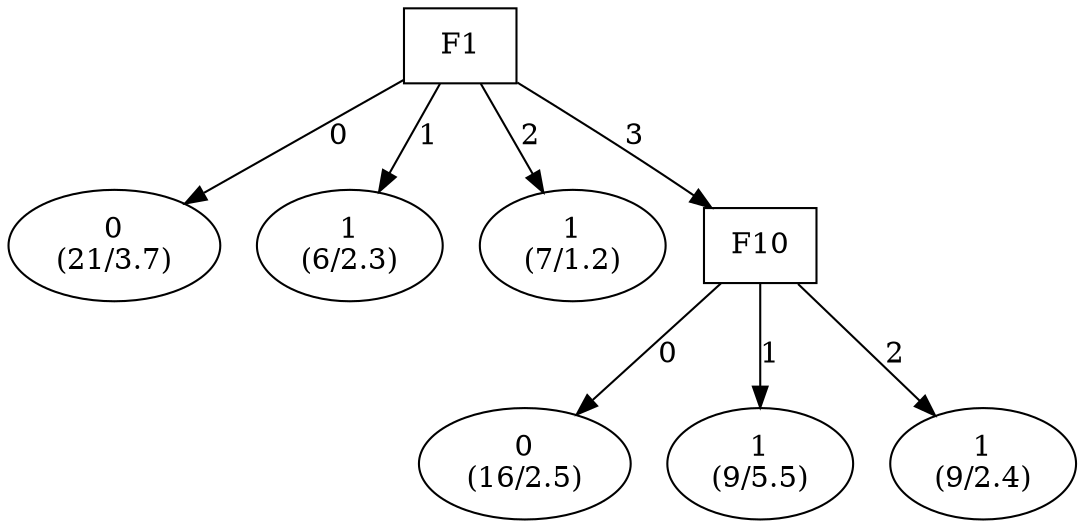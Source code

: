 digraph YaDT {
n0 [ shape=box, label="F1\n"]
n0 -> n1 [label="0"]
n1 [ shape=ellipse, label="0\n(21/3.7)"]
n0 -> n2 [label="1"]
n2 [ shape=ellipse, label="1\n(6/2.3)"]
n0 -> n3 [label="2"]
n3 [ shape=ellipse, label="1\n(7/1.2)"]
n0 -> n4 [label="3"]
n4 [ shape=box, label="F10\n"]
n4 -> n5 [label="0"]
n5 [ shape=ellipse, label="0\n(16/2.5)"]
n4 -> n6 [label="1"]
n6 [ shape=ellipse, label="1\n(9/5.5)"]
n4 -> n7 [label="2"]
n7 [ shape=ellipse, label="1\n(9/2.4)"]
}
